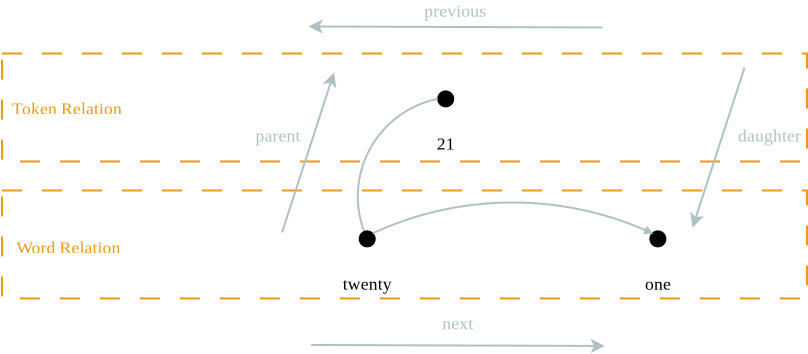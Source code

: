 <?xml version="1.0" encoding="UTF-8"?>
<dia:diagram xmlns:dia="http://www.lysator.liu.se/~alla/dia/">
  <dia:layer name="Background" visible="true" active="true">
    <dia:group>
      <dia:group>
        <dia:object type="Standard - Line" version="0" id="O0">
          <dia:attribute name="obj_pos">
            <dia:point val="52.674,0.85"/>
          </dia:attribute>
          <dia:attribute name="obj_bb">
            <dia:rectangle val="37.862,0.44;52.725,1.164"/>
          </dia:attribute>
          <dia:attribute name="conn_endpoints">
            <dia:point val="52.674,0.85"/>
            <dia:point val="37.974,0.8"/>
          </dia:attribute>
          <dia:attribute name="numcp">
            <dia:int val="1"/>
          </dia:attribute>
          <dia:attribute name="line_color">
            <dia:color val="#afc1c4"/>
          </dia:attribute>
          <dia:attribute name="end_arrow">
            <dia:enum val="22"/>
          </dia:attribute>
          <dia:attribute name="end_arrow_length">
            <dia:real val="0.5"/>
          </dia:attribute>
          <dia:attribute name="end_arrow_width">
            <dia:real val="0.5"/>
          </dia:attribute>
        </dia:object>
        <dia:object type="Standard - Text" version="1" id="O1">
          <dia:attribute name="obj_pos">
            <dia:point val="45.281,0.015"/>
          </dia:attribute>
          <dia:attribute name="obj_bb">
            <dia:rectangle val="43.766,-0.474;46.796,0.504"/>
          </dia:attribute>
          <dia:attribute name="text">
            <dia:composite type="text">
              <dia:attribute name="string">
                <dia:string>#previous#</dia:string>
              </dia:attribute>
              <dia:attribute name="font">
                <dia:font family="times new roman" style="0" name="Times-Roman"/>
              </dia:attribute>
              <dia:attribute name="height">
                <dia:real val="1.1"/>
              </dia:attribute>
              <dia:attribute name="pos">
                <dia:point val="45.281,0.311"/>
              </dia:attribute>
              <dia:attribute name="color">
                <dia:color val="#afc1c4"/>
              </dia:attribute>
              <dia:attribute name="alignment">
                <dia:enum val="1"/>
              </dia:attribute>
            </dia:composite>
          </dia:attribute>
          <dia:attribute name="valign">
            <dia:enum val="2"/>
          </dia:attribute>
        </dia:object>
      </dia:group>
      <dia:group>
        <dia:object type="Standard - Line" version="0" id="O2">
          <dia:attribute name="obj_pos">
            <dia:point val="52.794,16.774"/>
          </dia:attribute>
          <dia:attribute name="obj_bb">
            <dia:rectangle val="38.043,16.41;52.844,17.133"/>
          </dia:attribute>
          <dia:attribute name="conn_endpoints">
            <dia:point val="52.794,16.774"/>
            <dia:point val="38.093,16.724"/>
          </dia:attribute>
          <dia:attribute name="numcp">
            <dia:int val="1"/>
          </dia:attribute>
          <dia:attribute name="line_color">
            <dia:color val="#afc1c4"/>
          </dia:attribute>
          <dia:attribute name="start_arrow">
            <dia:enum val="22"/>
          </dia:attribute>
          <dia:attribute name="start_arrow_length">
            <dia:real val="0.5"/>
          </dia:attribute>
          <dia:attribute name="start_arrow_width">
            <dia:real val="0.5"/>
          </dia:attribute>
        </dia:object>
        <dia:object type="Standard - Text" version="1" id="O3">
          <dia:attribute name="obj_pos">
            <dia:point val="45.431,15.639"/>
          </dia:attribute>
          <dia:attribute name="obj_bb">
            <dia:rectangle val="44.674,15.15;46.189,16.127"/>
          </dia:attribute>
          <dia:attribute name="text">
            <dia:composite type="text">
              <dia:attribute name="string">
                <dia:string>#next#</dia:string>
              </dia:attribute>
              <dia:attribute name="font">
                <dia:font family="times new roman" style="0" name="Times-Roman"/>
              </dia:attribute>
              <dia:attribute name="height">
                <dia:real val="1.1"/>
              </dia:attribute>
              <dia:attribute name="pos">
                <dia:point val="45.431,15.935"/>
              </dia:attribute>
              <dia:attribute name="color">
                <dia:color val="#afc1c4"/>
              </dia:attribute>
              <dia:attribute name="alignment">
                <dia:enum val="1"/>
              </dia:attribute>
            </dia:composite>
          </dia:attribute>
          <dia:attribute name="valign">
            <dia:enum val="2"/>
          </dia:attribute>
        </dia:object>
      </dia:group>
      <dia:group>
        <dia:object type="Standard - Box" version="0" id="O4">
          <dia:attribute name="obj_pos">
            <dia:point val="22.65,9"/>
          </dia:attribute>
          <dia:attribute name="obj_bb">
            <dia:rectangle val="22.6,8.95;62.95,14.45"/>
          </dia:attribute>
          <dia:attribute name="elem_corner">
            <dia:point val="22.65,9"/>
          </dia:attribute>
          <dia:attribute name="elem_width">
            <dia:real val="40.25"/>
          </dia:attribute>
          <dia:attribute name="elem_height">
            <dia:real val="5.4"/>
          </dia:attribute>
          <dia:attribute name="border_width">
            <dia:real val="0.1"/>
          </dia:attribute>
          <dia:attribute name="border_color">
            <dia:color val="#ee9816"/>
          </dia:attribute>
          <dia:attribute name="inner_color">
            <dia:color val="#f4a016"/>
          </dia:attribute>
          <dia:attribute name="show_background">
            <dia:boolean val="false"/>
          </dia:attribute>
          <dia:attribute name="line_style">
            <dia:enum val="1"/>
          </dia:attribute>
        </dia:object>
        <dia:object type="Standard - Text" version="1" id="O5">
          <dia:attribute name="obj_pos">
            <dia:point val="25.895,4.9"/>
          </dia:attribute>
          <dia:attribute name="obj_bb">
            <dia:rectangle val="23.201,4.375;28.613,5.425"/>
          </dia:attribute>
          <dia:attribute name="text">
            <dia:composite type="text">
              <dia:attribute name="string">
                <dia:string>#Token Relation#</dia:string>
              </dia:attribute>
              <dia:attribute name="font">
                <dia:font family="times new roman" style="0" name="Times-Roman"/>
              </dia:attribute>
              <dia:attribute name="height">
                <dia:real val="1.1"/>
              </dia:attribute>
              <dia:attribute name="pos">
                <dia:point val="25.895,5.184"/>
              </dia:attribute>
              <dia:attribute name="color">
                <dia:color val="#ee9816"/>
              </dia:attribute>
              <dia:attribute name="alignment">
                <dia:enum val="1"/>
              </dia:attribute>
            </dia:composite>
          </dia:attribute>
          <dia:attribute name="valign">
            <dia:enum val="2"/>
          </dia:attribute>
        </dia:object>
        <dia:object type="Standard - Ellipse" version="0" id="O6">
          <dia:attribute name="obj_pos">
            <dia:point val="44.435,4.021"/>
          </dia:attribute>
          <dia:attribute name="obj_bb">
            <dia:rectangle val="44.41,3.995;45.26,4.846"/>
          </dia:attribute>
          <dia:attribute name="elem_corner">
            <dia:point val="44.435,4.021"/>
          </dia:attribute>
          <dia:attribute name="elem_width">
            <dia:real val="0.8"/>
          </dia:attribute>
          <dia:attribute name="elem_height">
            <dia:real val="0.8"/>
          </dia:attribute>
          <dia:attribute name="border_width">
            <dia:real val="0.05"/>
          </dia:attribute>
          <dia:attribute name="inner_color">
            <dia:color val="#000000"/>
          </dia:attribute>
          <dia:attribute name="aspect">
            <dia:enum val="2"/>
          </dia:attribute>
        </dia:object>
        <dia:object type="Standard - Text" version="1" id="O7">
          <dia:attribute name="obj_pos">
            <dia:point val="44.835,6.66"/>
          </dia:attribute>
          <dia:attribute name="obj_bb">
            <dia:rectangle val="44.395,6.135;45.299,7.186"/>
          </dia:attribute>
          <dia:attribute name="text">
            <dia:composite type="text">
              <dia:attribute name="string">
                <dia:string>#21#</dia:string>
              </dia:attribute>
              <dia:attribute name="font">
                <dia:font family="times new roman" style="0" name="Times-Roman"/>
              </dia:attribute>
              <dia:attribute name="height">
                <dia:real val="1.1"/>
              </dia:attribute>
              <dia:attribute name="pos">
                <dia:point val="44.835,6.945"/>
              </dia:attribute>
              <dia:attribute name="color">
                <dia:color val="#000000"/>
              </dia:attribute>
              <dia:attribute name="alignment">
                <dia:enum val="1"/>
              </dia:attribute>
            </dia:composite>
          </dia:attribute>
          <dia:attribute name="valign">
            <dia:enum val="2"/>
          </dia:attribute>
        </dia:object>
        <dia:object type="Standard - Arc" version="0" id="O8">
          <dia:attribute name="obj_pos">
            <dia:point val="44.435,4.42"/>
          </dia:attribute>
          <dia:attribute name="obj_bb">
            <dia:rectangle val="40.39,4.353;44.502,11.488"/>
          </dia:attribute>
          <dia:attribute name="conn_endpoints">
            <dia:point val="44.435,4.42"/>
            <dia:point val="40.91,11.421"/>
          </dia:attribute>
          <dia:attribute name="arc_color">
            <dia:color val="#afc1c4"/>
          </dia:attribute>
          <dia:attribute name="curve_distance">
            <dia:real val="1.903"/>
          </dia:attribute>
          <dia:attribute name="line_width">
            <dia:real val="0.1"/>
          </dia:attribute>
          <dia:attribute name="end_arrow">
            <dia:enum val="3"/>
          </dia:attribute>
          <dia:attribute name="end_arrow_length">
            <dia:real val="0.3"/>
          </dia:attribute>
          <dia:attribute name="end_arrow_width">
            <dia:real val="0.3"/>
          </dia:attribute>
          <dia:connections>
            <dia:connection handle="0" to="O6" connection="3"/>
          </dia:connections>
        </dia:object>
        <dia:object type="Standard - Box" version="0" id="O9">
          <dia:attribute name="obj_pos">
            <dia:point val="22.65,2.15"/>
          </dia:attribute>
          <dia:attribute name="obj_bb">
            <dia:rectangle val="22.6,2.1;62.95,7.6"/>
          </dia:attribute>
          <dia:attribute name="elem_corner">
            <dia:point val="22.65,2.15"/>
          </dia:attribute>
          <dia:attribute name="elem_width">
            <dia:real val="40.25"/>
          </dia:attribute>
          <dia:attribute name="elem_height">
            <dia:real val="5.4"/>
          </dia:attribute>
          <dia:attribute name="border_width">
            <dia:real val="0.1"/>
          </dia:attribute>
          <dia:attribute name="border_color">
            <dia:color val="#ee9816"/>
          </dia:attribute>
          <dia:attribute name="inner_color">
            <dia:color val="#f4a016"/>
          </dia:attribute>
          <dia:attribute name="show_background">
            <dia:boolean val="false"/>
          </dia:attribute>
          <dia:attribute name="line_style">
            <dia:enum val="1"/>
          </dia:attribute>
        </dia:object>
        <dia:group>
          <dia:object type="Standard - Text" version="1" id="O10">
            <dia:attribute name="obj_pos">
              <dia:point val="25.97,11.85"/>
            </dia:attribute>
            <dia:attribute name="obj_bb">
              <dia:rectangle val="23.402,11.361;28.538,12.339"/>
            </dia:attribute>
            <dia:attribute name="text">
              <dia:composite type="text">
                <dia:attribute name="string">
                  <dia:string>#Word Relation#</dia:string>
                </dia:attribute>
                <dia:attribute name="font">
                  <dia:font family="times new roman" style="0" name="Times-Roman"/>
                </dia:attribute>
                <dia:attribute name="height">
                  <dia:real val="1.1"/>
                </dia:attribute>
                <dia:attribute name="pos">
                  <dia:point val="25.97,12.146"/>
                </dia:attribute>
                <dia:attribute name="color">
                  <dia:color val="#ee9816"/>
                </dia:attribute>
                <dia:attribute name="alignment">
                  <dia:enum val="1"/>
                </dia:attribute>
              </dia:composite>
            </dia:attribute>
            <dia:attribute name="valign">
              <dia:enum val="2"/>
            </dia:attribute>
          </dia:object>
          <dia:group>
            <dia:object type="Standard - Ellipse" version="0" id="O11">
              <dia:attribute name="obj_pos">
                <dia:point val="40.51,11.021"/>
              </dia:attribute>
              <dia:attribute name="obj_bb">
                <dia:rectangle val="40.485,10.995;41.335,11.845"/>
              </dia:attribute>
              <dia:attribute name="elem_corner">
                <dia:point val="40.51,11.021"/>
              </dia:attribute>
              <dia:attribute name="elem_width">
                <dia:real val="0.8"/>
              </dia:attribute>
              <dia:attribute name="elem_height">
                <dia:real val="0.8"/>
              </dia:attribute>
              <dia:attribute name="border_width">
                <dia:real val="0.05"/>
              </dia:attribute>
              <dia:attribute name="inner_color">
                <dia:color val="#000000"/>
              </dia:attribute>
              <dia:attribute name="aspect">
                <dia:enum val="2"/>
              </dia:attribute>
            </dia:object>
            <dia:object type="Standard - Text" version="1" id="O12">
              <dia:attribute name="obj_pos">
                <dia:point val="40.91,13.661"/>
              </dia:attribute>
              <dia:attribute name="obj_bb">
                <dia:rectangle val="39.712,13.172;42.108,14.149"/>
              </dia:attribute>
              <dia:attribute name="text">
                <dia:composite type="text">
                  <dia:attribute name="string">
                    <dia:string>#twenty#</dia:string>
                  </dia:attribute>
                  <dia:attribute name="font">
                    <dia:font family="times new roman" style="0" name="Times-Roman"/>
                  </dia:attribute>
                  <dia:attribute name="height">
                    <dia:real val="1.1"/>
                  </dia:attribute>
                  <dia:attribute name="pos">
                    <dia:point val="40.91,13.957"/>
                  </dia:attribute>
                  <dia:attribute name="color">
                    <dia:color val="#000000"/>
                  </dia:attribute>
                  <dia:attribute name="alignment">
                    <dia:enum val="1"/>
                  </dia:attribute>
                </dia:composite>
              </dia:attribute>
              <dia:attribute name="valign">
                <dia:enum val="2"/>
              </dia:attribute>
            </dia:object>
          </dia:group>
          <dia:object type="Standard - Ellipse" version="0" id="O13">
            <dia:attribute name="obj_pos">
              <dia:point val="55.044,11.021"/>
            </dia:attribute>
            <dia:attribute name="obj_bb">
              <dia:rectangle val="55.019,10.995;55.869,11.845"/>
            </dia:attribute>
            <dia:attribute name="elem_corner">
              <dia:point val="55.044,11.021"/>
            </dia:attribute>
            <dia:attribute name="elem_width">
              <dia:real val="0.8"/>
            </dia:attribute>
            <dia:attribute name="elem_height">
              <dia:real val="0.8"/>
            </dia:attribute>
            <dia:attribute name="border_width">
              <dia:real val="0.05"/>
            </dia:attribute>
            <dia:attribute name="inner_color">
              <dia:color val="#000000"/>
            </dia:attribute>
            <dia:attribute name="aspect">
              <dia:enum val="2"/>
            </dia:attribute>
          </dia:object>
          <dia:object type="Standard - Text" version="1" id="O14">
            <dia:attribute name="obj_pos">
              <dia:point val="55.444,13.661"/>
            </dia:attribute>
            <dia:attribute name="obj_bb">
              <dia:rectangle val="54.809,13.135;56.103,14.186"/>
            </dia:attribute>
            <dia:attribute name="text">
              <dia:composite type="text">
                <dia:attribute name="string">
                  <dia:string>#one#</dia:string>
                </dia:attribute>
                <dia:attribute name="font">
                  <dia:font family="times new roman" style="0" name="Times-Roman"/>
                </dia:attribute>
                <dia:attribute name="height">
                  <dia:real val="1.1"/>
                </dia:attribute>
                <dia:attribute name="pos">
                  <dia:point val="55.444,13.944"/>
                </dia:attribute>
                <dia:attribute name="color">
                  <dia:color val="#000000"/>
                </dia:attribute>
                <dia:attribute name="alignment">
                  <dia:enum val="1"/>
                </dia:attribute>
              </dia:composite>
            </dia:attribute>
            <dia:attribute name="valign">
              <dia:enum val="2"/>
            </dia:attribute>
          </dia:object>
          <dia:object type="Standard - Arc" version="0" id="O15">
            <dia:attribute name="obj_pos">
              <dia:point val="41.193,11.138"/>
            </dia:attribute>
            <dia:attribute name="obj_bb">
              <dia:rectangle val="41.143,9.551;55.217,11.193"/>
            </dia:attribute>
            <dia:attribute name="conn_endpoints">
              <dia:point val="41.193,11.138"/>
              <dia:point val="55.161,11.138"/>
            </dia:attribute>
            <dia:attribute name="arc_color">
              <dia:color val="#afc1c4"/>
            </dia:attribute>
            <dia:attribute name="curve_distance">
              <dia:real val="-1.537"/>
            </dia:attribute>
            <dia:attribute name="line_width">
              <dia:real val="0.1"/>
            </dia:attribute>
            <dia:attribute name="end_arrow">
              <dia:enum val="3"/>
            </dia:attribute>
            <dia:attribute name="end_arrow_length">
              <dia:real val="0.3"/>
            </dia:attribute>
            <dia:attribute name="end_arrow_width">
              <dia:real val="0.3"/>
            </dia:attribute>
          </dia:object>
        </dia:group>
      </dia:group>
      <dia:group>
        <dia:object type="Standard - Line" version="0" id="O16">
          <dia:attribute name="obj_pos">
            <dia:point val="36.65,11.1"/>
          </dia:attribute>
          <dia:attribute name="obj_bb">
            <dia:rectangle val="36.587,2.994;39.405,11.163"/>
          </dia:attribute>
          <dia:attribute name="conn_endpoints">
            <dia:point val="36.65,11.1"/>
            <dia:point val="39.25,3.1"/>
          </dia:attribute>
          <dia:attribute name="numcp">
            <dia:int val="1"/>
          </dia:attribute>
          <dia:attribute name="line_color">
            <dia:color val="#afc1c4"/>
          </dia:attribute>
          <dia:attribute name="end_arrow">
            <dia:enum val="22"/>
          </dia:attribute>
          <dia:attribute name="end_arrow_length">
            <dia:real val="0.5"/>
          </dia:attribute>
          <dia:attribute name="end_arrow_width">
            <dia:real val="0.5"/>
          </dia:attribute>
        </dia:object>
        <dia:object type="Standard - Text" version="1" id="O17">
          <dia:attribute name="obj_pos">
            <dia:point val="36.45,6.25"/>
          </dia:attribute>
          <dia:attribute name="obj_bb">
            <dia:rectangle val="35.348,5.761;37.553,6.739"/>
          </dia:attribute>
          <dia:attribute name="text">
            <dia:composite type="text">
              <dia:attribute name="string">
                <dia:string>#parent#</dia:string>
              </dia:attribute>
              <dia:attribute name="font">
                <dia:font family="times new roman" style="0" name="Times-Roman"/>
              </dia:attribute>
              <dia:attribute name="height">
                <dia:real val="1.1"/>
              </dia:attribute>
              <dia:attribute name="pos">
                <dia:point val="36.45,6.546"/>
              </dia:attribute>
              <dia:attribute name="color">
                <dia:color val="#afc1c4"/>
              </dia:attribute>
              <dia:attribute name="alignment">
                <dia:enum val="1"/>
              </dia:attribute>
            </dia:composite>
          </dia:attribute>
          <dia:attribute name="valign">
            <dia:enum val="2"/>
          </dia:attribute>
        </dia:object>
      </dia:group>
      <dia:group>
        <dia:object type="Standard - Line" version="0" id="O18">
          <dia:attribute name="obj_pos">
            <dia:point val="57.178,10.856"/>
          </dia:attribute>
          <dia:attribute name="obj_bb">
            <dia:rectangle val="57.057,2.793;59.84,10.919"/>
          </dia:attribute>
          <dia:attribute name="conn_endpoints">
            <dia:point val="57.178,10.856"/>
            <dia:point val="59.777,2.856"/>
          </dia:attribute>
          <dia:attribute name="numcp">
            <dia:int val="1"/>
          </dia:attribute>
          <dia:attribute name="line_color">
            <dia:color val="#afc1c4"/>
          </dia:attribute>
          <dia:attribute name="start_arrow">
            <dia:enum val="22"/>
          </dia:attribute>
          <dia:attribute name="start_arrow_length">
            <dia:real val="0.5"/>
          </dia:attribute>
          <dia:attribute name="start_arrow_width">
            <dia:real val="0.5"/>
          </dia:attribute>
        </dia:object>
        <dia:object type="Standard - Text" version="1" id="O19">
          <dia:attribute name="obj_pos">
            <dia:point val="61.028,6.256"/>
          </dia:attribute>
          <dia:attribute name="obj_bb">
            <dia:rectangle val="59.489,5.768;62.566,6.745"/>
          </dia:attribute>
          <dia:attribute name="text">
            <dia:composite type="text">
              <dia:attribute name="string">
                <dia:string>#daughter#</dia:string>
              </dia:attribute>
              <dia:attribute name="font">
                <dia:font family="times new roman" style="0" name="Times-Roman"/>
              </dia:attribute>
              <dia:attribute name="height">
                <dia:real val="1.1"/>
              </dia:attribute>
              <dia:attribute name="pos">
                <dia:point val="61.028,6.553"/>
              </dia:attribute>
              <dia:attribute name="color">
                <dia:color val="#afc1c4"/>
              </dia:attribute>
              <dia:attribute name="alignment">
                <dia:enum val="1"/>
              </dia:attribute>
            </dia:composite>
          </dia:attribute>
          <dia:attribute name="valign">
            <dia:enum val="2"/>
          </dia:attribute>
        </dia:object>
      </dia:group>
    </dia:group>
  </dia:layer>
</dia:diagram>
